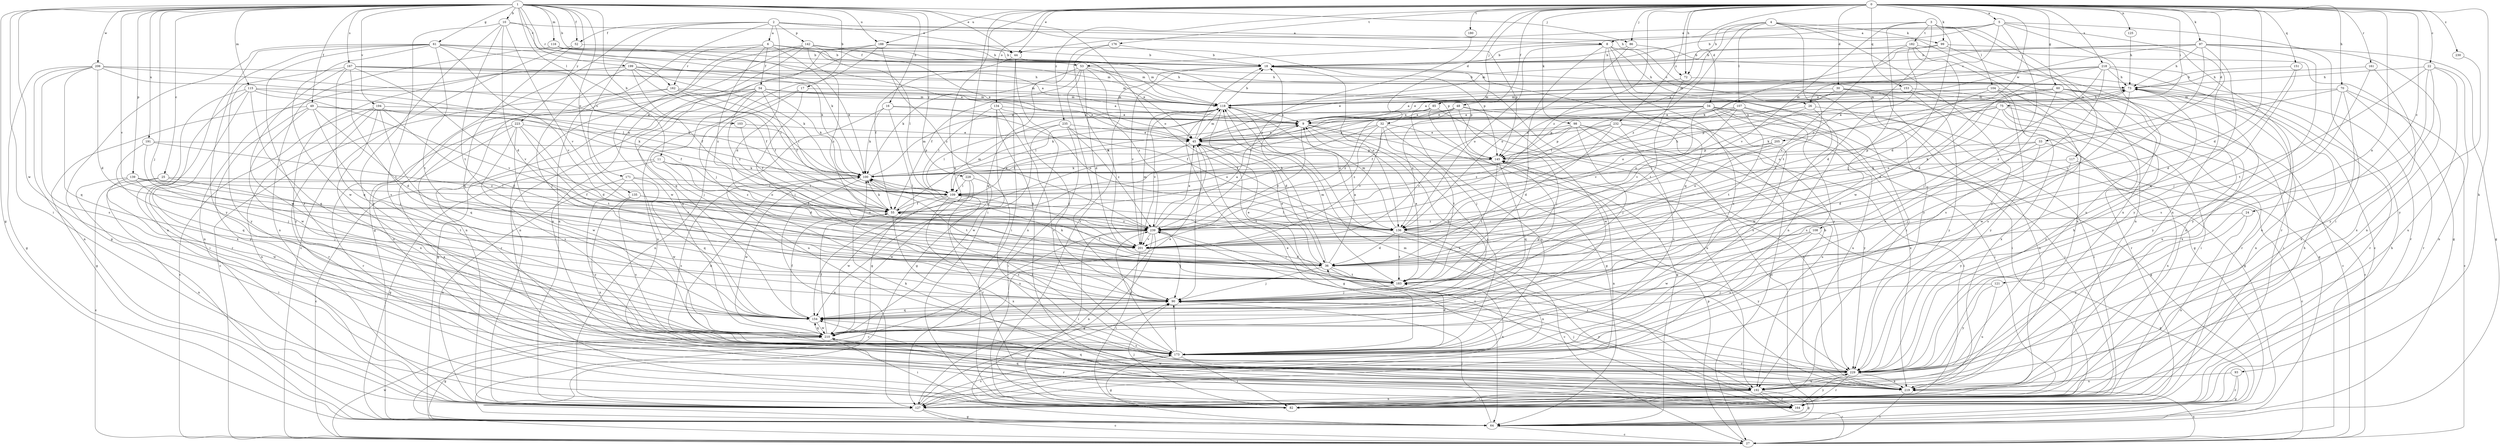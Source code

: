 strict digraph  {
0;
1;
2;
3;
4;
5;
6;
8;
9;
10;
11;
16;
17;
18;
22;
24;
25;
26;
27;
30;
32;
33;
34;
36;
44;
45;
48;
49;
52;
53;
54;
55;
60;
61;
64;
70;
72;
73;
75;
82;
85;
86;
90;
93;
97;
98;
99;
100;
103;
104;
107;
108;
109;
115;
116;
117;
118;
121;
125;
127;
134;
135;
136;
139;
142;
145;
151;
153;
154;
161;
162;
164;
167;
171;
173;
176;
180;
182;
183;
188;
191;
192;
194;
199;
201;
205;
206;
210;
218;
219;
223;
228;
229;
230;
232;
235;
239;
0 -> 5  [label=a];
0 -> 22  [label=c];
0 -> 24  [label=c];
0 -> 30  [label=d];
0 -> 32  [label=d];
0 -> 33  [label=d];
0 -> 34  [label=d];
0 -> 36  [label=d];
0 -> 44  [label=e];
0 -> 48  [label=f];
0 -> 60  [label=g];
0 -> 70  [label=h];
0 -> 72  [label=h];
0 -> 75  [label=i];
0 -> 82  [label=i];
0 -> 85  [label=j];
0 -> 86  [label=j];
0 -> 93  [label=k];
0 -> 97  [label=k];
0 -> 98  [label=k];
0 -> 99  [label=k];
0 -> 121  [label=n];
0 -> 125  [label=n];
0 -> 134  [label=o];
0 -> 151  [label=q];
0 -> 153  [label=q];
0 -> 154  [label=q];
0 -> 161  [label=r];
0 -> 176  [label=t];
0 -> 180  [label=t];
0 -> 188  [label=u];
0 -> 205  [label=w];
0 -> 218  [label=x];
0 -> 230  [label=z];
0 -> 232  [label=z];
0 -> 235  [label=z];
0 -> 239  [label=z];
1 -> 10  [label=b];
1 -> 11  [label=b];
1 -> 16  [label=b];
1 -> 17  [label=b];
1 -> 18  [label=b];
1 -> 25  [label=c];
1 -> 44  [label=e];
1 -> 49  [label=f];
1 -> 52  [label=f];
1 -> 61  [label=g];
1 -> 64  [label=g];
1 -> 82  [label=i];
1 -> 86  [label=j];
1 -> 90  [label=j];
1 -> 103  [label=l];
1 -> 115  [label=m];
1 -> 116  [label=m];
1 -> 135  [label=o];
1 -> 136  [label=o];
1 -> 139  [label=p];
1 -> 162  [label=r];
1 -> 167  [label=s];
1 -> 188  [label=u];
1 -> 191  [label=u];
1 -> 194  [label=v];
1 -> 199  [label=v];
1 -> 201  [label=v];
1 -> 206  [label=w];
1 -> 210  [label=w];
1 -> 223  [label=y];
1 -> 228  [label=y];
2 -> 6  [label=a];
2 -> 36  [label=d];
2 -> 44  [label=e];
2 -> 52  [label=f];
2 -> 64  [label=g];
2 -> 72  [label=h];
2 -> 127  [label=n];
2 -> 142  [label=p];
2 -> 145  [label=p];
2 -> 171  [label=s];
3 -> 36  [label=d];
3 -> 53  [label=f];
3 -> 90  [label=j];
3 -> 104  [label=l];
3 -> 117  [label=m];
3 -> 136  [label=o];
3 -> 182  [label=t];
3 -> 201  [label=v];
3 -> 219  [label=x];
4 -> 72  [label=h];
4 -> 99  [label=k];
4 -> 107  [label=l];
4 -> 127  [label=n];
4 -> 145  [label=p];
4 -> 183  [label=t];
4 -> 229  [label=y];
4 -> 239  [label=z];
5 -> 8  [label=a];
5 -> 18  [label=b];
5 -> 26  [label=c];
5 -> 44  [label=e];
5 -> 82  [label=i];
5 -> 108  [label=l];
5 -> 192  [label=u];
5 -> 219  [label=x];
6 -> 45  [label=e];
6 -> 53  [label=f];
6 -> 54  [label=f];
6 -> 100  [label=k];
6 -> 118  [label=m];
6 -> 162  [label=r];
6 -> 210  [label=w];
6 -> 239  [label=z];
8 -> 18  [label=b];
8 -> 26  [label=c];
8 -> 82  [label=i];
8 -> 127  [label=n];
8 -> 136  [label=o];
8 -> 154  [label=q];
8 -> 173  [label=s];
8 -> 183  [label=t];
8 -> 229  [label=y];
9 -> 45  [label=e];
9 -> 154  [label=q];
9 -> 173  [label=s];
9 -> 201  [label=v];
9 -> 219  [label=x];
10 -> 8  [label=a];
10 -> 36  [label=d];
10 -> 100  [label=k];
10 -> 173  [label=s];
10 -> 183  [label=t];
10 -> 201  [label=v];
10 -> 229  [label=y];
11 -> 27  [label=c];
11 -> 36  [label=d];
11 -> 64  [label=g];
11 -> 100  [label=k];
11 -> 136  [label=o];
11 -> 239  [label=z];
16 -> 9  [label=a];
16 -> 64  [label=g];
16 -> 100  [label=k];
16 -> 136  [label=o];
16 -> 192  [label=u];
17 -> 90  [label=j];
17 -> 118  [label=m];
17 -> 127  [label=n];
17 -> 192  [label=u];
18 -> 73  [label=h];
18 -> 82  [label=i];
18 -> 136  [label=o];
18 -> 201  [label=v];
18 -> 229  [label=y];
22 -> 73  [label=h];
22 -> 127  [label=n];
22 -> 173  [label=s];
22 -> 183  [label=t];
22 -> 192  [label=u];
22 -> 229  [label=y];
24 -> 127  [label=n];
24 -> 229  [label=y];
24 -> 239  [label=z];
25 -> 27  [label=c];
25 -> 82  [label=i];
25 -> 109  [label=l];
25 -> 183  [label=t];
26 -> 9  [label=a];
26 -> 82  [label=i];
26 -> 136  [label=o];
26 -> 210  [label=w];
27 -> 145  [label=p];
27 -> 210  [label=w];
27 -> 219  [label=x];
30 -> 27  [label=c];
30 -> 82  [label=i];
30 -> 118  [label=m];
30 -> 127  [label=n];
30 -> 136  [label=o];
32 -> 45  [label=e];
32 -> 55  [label=f];
32 -> 64  [label=g];
32 -> 173  [label=s];
32 -> 183  [label=t];
32 -> 201  [label=v];
32 -> 239  [label=z];
33 -> 36  [label=d];
33 -> 90  [label=j];
33 -> 100  [label=k];
33 -> 145  [label=p];
33 -> 219  [label=x];
34 -> 9  [label=a];
34 -> 55  [label=f];
34 -> 64  [label=g];
34 -> 82  [label=i];
34 -> 100  [label=k];
34 -> 109  [label=l];
34 -> 173  [label=s];
34 -> 192  [label=u];
34 -> 201  [label=v];
34 -> 219  [label=x];
36 -> 9  [label=a];
36 -> 18  [label=b];
36 -> 45  [label=e];
36 -> 55  [label=f];
36 -> 90  [label=j];
36 -> 127  [label=n];
36 -> 183  [label=t];
44 -> 55  [label=f];
44 -> 82  [label=i];
44 -> 118  [label=m];
44 -> 127  [label=n];
45 -> 18  [label=b];
45 -> 64  [label=g];
45 -> 90  [label=j];
45 -> 109  [label=l];
45 -> 118  [label=m];
45 -> 145  [label=p];
48 -> 9  [label=a];
48 -> 27  [label=c];
48 -> 55  [label=f];
48 -> 90  [label=j];
48 -> 136  [label=o];
48 -> 210  [label=w];
48 -> 239  [label=z];
49 -> 9  [label=a];
49 -> 36  [label=d];
49 -> 64  [label=g];
49 -> 90  [label=j];
49 -> 100  [label=k];
49 -> 210  [label=w];
49 -> 229  [label=y];
52 -> 18  [label=b];
52 -> 27  [label=c];
52 -> 154  [label=q];
53 -> 36  [label=d];
53 -> 55  [label=f];
53 -> 73  [label=h];
53 -> 90  [label=j];
53 -> 100  [label=k];
53 -> 145  [label=p];
53 -> 239  [label=z];
54 -> 9  [label=a];
54 -> 45  [label=e];
54 -> 55  [label=f];
54 -> 64  [label=g];
54 -> 90  [label=j];
54 -> 100  [label=k];
54 -> 118  [label=m];
54 -> 154  [label=q];
54 -> 164  [label=r];
54 -> 239  [label=z];
55 -> 9  [label=a];
55 -> 100  [label=k];
55 -> 118  [label=m];
55 -> 136  [label=o];
55 -> 219  [label=x];
55 -> 239  [label=z];
60 -> 36  [label=d];
60 -> 45  [label=e];
60 -> 82  [label=i];
60 -> 118  [label=m];
60 -> 127  [label=n];
60 -> 173  [label=s];
60 -> 219  [label=x];
61 -> 9  [label=a];
61 -> 18  [label=b];
61 -> 64  [label=g];
61 -> 100  [label=k];
61 -> 118  [label=m];
61 -> 127  [label=n];
61 -> 173  [label=s];
61 -> 183  [label=t];
61 -> 201  [label=v];
61 -> 210  [label=w];
61 -> 229  [label=y];
64 -> 27  [label=c];
64 -> 90  [label=j];
70 -> 27  [label=c];
70 -> 118  [label=m];
70 -> 164  [label=r];
70 -> 219  [label=x];
70 -> 229  [label=y];
70 -> 239  [label=z];
72 -> 45  [label=e];
72 -> 64  [label=g];
72 -> 183  [label=t];
73 -> 118  [label=m];
73 -> 136  [label=o];
73 -> 164  [label=r];
73 -> 173  [label=s];
73 -> 192  [label=u];
75 -> 9  [label=a];
75 -> 27  [label=c];
75 -> 100  [label=k];
75 -> 136  [label=o];
75 -> 145  [label=p];
75 -> 210  [label=w];
75 -> 229  [label=y];
82 -> 73  [label=h];
82 -> 90  [label=j];
85 -> 9  [label=a];
85 -> 64  [label=g];
85 -> 90  [label=j];
85 -> 109  [label=l];
85 -> 192  [label=u];
86 -> 18  [label=b];
86 -> 27  [label=c];
86 -> 136  [label=o];
90 -> 154  [label=q];
90 -> 229  [label=y];
93 -> 64  [label=g];
93 -> 164  [label=r];
93 -> 192  [label=u];
97 -> 18  [label=b];
97 -> 45  [label=e];
97 -> 64  [label=g];
97 -> 73  [label=h];
97 -> 118  [label=m];
97 -> 127  [label=n];
97 -> 154  [label=q];
97 -> 183  [label=t];
97 -> 229  [label=y];
98 -> 45  [label=e];
98 -> 64  [label=g];
98 -> 90  [label=j];
98 -> 145  [label=p];
98 -> 192  [label=u];
98 -> 201  [label=v];
98 -> 229  [label=y];
99 -> 18  [label=b];
99 -> 100  [label=k];
99 -> 127  [label=n];
99 -> 164  [label=r];
100 -> 109  [label=l];
100 -> 118  [label=m];
100 -> 127  [label=n];
100 -> 173  [label=s];
100 -> 183  [label=t];
100 -> 210  [label=w];
103 -> 45  [label=e];
103 -> 55  [label=f];
104 -> 9  [label=a];
104 -> 82  [label=i];
104 -> 118  [label=m];
104 -> 164  [label=r];
104 -> 201  [label=v];
104 -> 219  [label=x];
104 -> 229  [label=y];
107 -> 9  [label=a];
107 -> 82  [label=i];
107 -> 109  [label=l];
107 -> 145  [label=p];
107 -> 173  [label=s];
107 -> 183  [label=t];
107 -> 201  [label=v];
108 -> 64  [label=g];
108 -> 173  [label=s];
108 -> 201  [label=v];
108 -> 210  [label=w];
109 -> 55  [label=f];
109 -> 73  [label=h];
109 -> 173  [label=s];
109 -> 201  [label=v];
109 -> 210  [label=w];
115 -> 82  [label=i];
115 -> 100  [label=k];
115 -> 118  [label=m];
115 -> 154  [label=q];
115 -> 164  [label=r];
115 -> 201  [label=v];
115 -> 219  [label=x];
116 -> 18  [label=b];
116 -> 45  [label=e];
116 -> 127  [label=n];
117 -> 27  [label=c];
117 -> 100  [label=k];
117 -> 229  [label=y];
118 -> 9  [label=a];
118 -> 18  [label=b];
118 -> 36  [label=d];
118 -> 73  [label=h];
118 -> 136  [label=o];
118 -> 164  [label=r];
118 -> 201  [label=v];
118 -> 219  [label=x];
121 -> 90  [label=j];
121 -> 192  [label=u];
121 -> 229  [label=y];
125 -> 73  [label=h];
127 -> 27  [label=c];
127 -> 64  [label=g];
127 -> 90  [label=j];
127 -> 173  [label=s];
134 -> 9  [label=a];
134 -> 64  [label=g];
134 -> 90  [label=j];
134 -> 109  [label=l];
134 -> 164  [label=r];
134 -> 173  [label=s];
135 -> 55  [label=f];
135 -> 136  [label=o];
135 -> 173  [label=s];
135 -> 219  [label=x];
136 -> 27  [label=c];
136 -> 36  [label=d];
136 -> 100  [label=k];
136 -> 109  [label=l];
136 -> 118  [label=m];
136 -> 127  [label=n];
136 -> 183  [label=t];
136 -> 229  [label=y];
139 -> 55  [label=f];
139 -> 90  [label=j];
139 -> 109  [label=l];
139 -> 127  [label=n];
139 -> 201  [label=v];
139 -> 210  [label=w];
142 -> 18  [label=b];
142 -> 45  [label=e];
142 -> 82  [label=i];
142 -> 109  [label=l];
142 -> 127  [label=n];
142 -> 145  [label=p];
142 -> 192  [label=u];
142 -> 239  [label=z];
145 -> 100  [label=k];
145 -> 127  [label=n];
145 -> 154  [label=q];
145 -> 183  [label=t];
151 -> 36  [label=d];
151 -> 73  [label=h];
151 -> 90  [label=j];
153 -> 9  [label=a];
153 -> 64  [label=g];
153 -> 118  [label=m];
153 -> 164  [label=r];
153 -> 229  [label=y];
154 -> 55  [label=f];
154 -> 90  [label=j];
154 -> 145  [label=p];
154 -> 210  [label=w];
161 -> 73  [label=h];
161 -> 219  [label=x];
161 -> 229  [label=y];
162 -> 27  [label=c];
162 -> 55  [label=f];
162 -> 109  [label=l];
162 -> 118  [label=m];
162 -> 192  [label=u];
164 -> 73  [label=h];
164 -> 154  [label=q];
164 -> 183  [label=t];
164 -> 229  [label=y];
167 -> 55  [label=f];
167 -> 73  [label=h];
167 -> 118  [label=m];
167 -> 154  [label=q];
167 -> 183  [label=t];
167 -> 201  [label=v];
167 -> 210  [label=w];
167 -> 229  [label=y];
171 -> 109  [label=l];
171 -> 127  [label=n];
171 -> 154  [label=q];
171 -> 210  [label=w];
171 -> 229  [label=y];
173 -> 36  [label=d];
173 -> 45  [label=e];
173 -> 64  [label=g];
173 -> 82  [label=i];
173 -> 90  [label=j];
173 -> 100  [label=k];
173 -> 109  [label=l];
173 -> 229  [label=y];
173 -> 239  [label=z];
176 -> 18  [label=b];
176 -> 154  [label=q];
176 -> 201  [label=v];
180 -> 239  [label=z];
182 -> 18  [label=b];
182 -> 36  [label=d];
182 -> 64  [label=g];
182 -> 201  [label=v];
182 -> 210  [label=w];
182 -> 219  [label=x];
183 -> 9  [label=a];
183 -> 45  [label=e];
183 -> 90  [label=j];
183 -> 100  [label=k];
183 -> 118  [label=m];
188 -> 18  [label=b];
188 -> 90  [label=j];
188 -> 127  [label=n];
188 -> 145  [label=p];
188 -> 154  [label=q];
188 -> 239  [label=z];
191 -> 90  [label=j];
191 -> 145  [label=p];
191 -> 154  [label=q];
191 -> 239  [label=z];
192 -> 27  [label=c];
192 -> 64  [label=g];
192 -> 82  [label=i];
192 -> 100  [label=k];
192 -> 118  [label=m];
192 -> 127  [label=n];
192 -> 154  [label=q];
192 -> 164  [label=r];
194 -> 9  [label=a];
194 -> 27  [label=c];
194 -> 36  [label=d];
194 -> 55  [label=f];
194 -> 127  [label=n];
194 -> 154  [label=q];
194 -> 164  [label=r];
194 -> 219  [label=x];
199 -> 55  [label=f];
199 -> 73  [label=h];
199 -> 90  [label=j];
199 -> 100  [label=k];
199 -> 109  [label=l];
199 -> 118  [label=m];
199 -> 127  [label=n];
199 -> 229  [label=y];
201 -> 36  [label=d];
201 -> 82  [label=i];
201 -> 118  [label=m];
205 -> 109  [label=l];
205 -> 136  [label=o];
205 -> 145  [label=p];
206 -> 36  [label=d];
206 -> 64  [label=g];
206 -> 73  [label=h];
206 -> 100  [label=k];
206 -> 109  [label=l];
206 -> 127  [label=n];
206 -> 154  [label=q];
206 -> 173  [label=s];
210 -> 45  [label=e];
210 -> 55  [label=f];
210 -> 64  [label=g];
210 -> 82  [label=i];
210 -> 154  [label=q];
210 -> 164  [label=r];
210 -> 173  [label=s];
218 -> 36  [label=d];
218 -> 45  [label=e];
218 -> 73  [label=h];
218 -> 90  [label=j];
218 -> 118  [label=m];
218 -> 164  [label=r];
218 -> 173  [label=s];
218 -> 192  [label=u];
219 -> 18  [label=b];
219 -> 27  [label=c];
219 -> 210  [label=w];
219 -> 239  [label=z];
223 -> 36  [label=d];
223 -> 45  [label=e];
223 -> 164  [label=r];
223 -> 173  [label=s];
223 -> 183  [label=t];
223 -> 210  [label=w];
223 -> 219  [label=x];
228 -> 109  [label=l];
228 -> 164  [label=r];
228 -> 192  [label=u];
228 -> 210  [label=w];
229 -> 73  [label=h];
229 -> 90  [label=j];
229 -> 164  [label=r];
229 -> 192  [label=u];
229 -> 219  [label=x];
229 -> 239  [label=z];
230 -> 229  [label=y];
232 -> 36  [label=d];
232 -> 45  [label=e];
232 -> 64  [label=g];
232 -> 82  [label=i];
232 -> 100  [label=k];
232 -> 173  [label=s];
232 -> 239  [label=z];
235 -> 45  [label=e];
235 -> 82  [label=i];
235 -> 109  [label=l];
235 -> 136  [label=o];
235 -> 210  [label=w];
235 -> 239  [label=z];
239 -> 9  [label=a];
239 -> 27  [label=c];
239 -> 45  [label=e];
239 -> 64  [label=g];
239 -> 82  [label=i];
239 -> 90  [label=j];
239 -> 100  [label=k];
239 -> 127  [label=n];
239 -> 201  [label=v];
}
